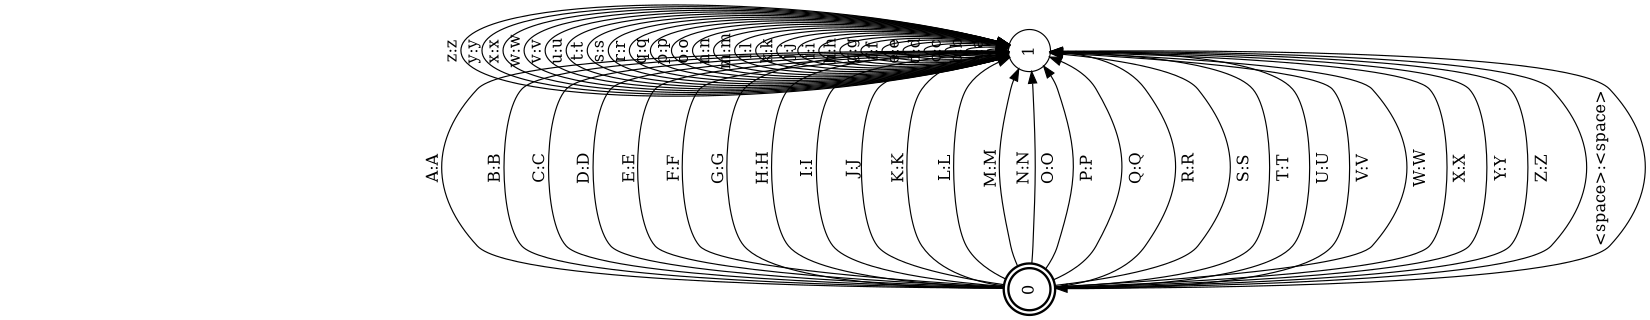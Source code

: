 digraph FST {
rankdir = LR;
size = "8.5,11";
label = "";
center = 1;
orientation = Landscape;
ranksep = "0.4";
nodesep = "0.25";
0 [label = "0", shape = doublecircle, style = bold, fontsize = 14]
	0 -> 1 [label = "A:A", fontsize = 14];
	0 -> 1 [label = "B:B", fontsize = 14];
	0 -> 1 [label = "C:C", fontsize = 14];
	0 -> 1 [label = "D:D", fontsize = 14];
	0 -> 1 [label = "E:E", fontsize = 14];
	0 -> 1 [label = "F:F", fontsize = 14];
	0 -> 1 [label = "G:G", fontsize = 14];
	0 -> 1 [label = "H:H", fontsize = 14];
	0 -> 1 [label = "I:I", fontsize = 14];
	0 -> 1 [label = "J:J", fontsize = 14];
	0 -> 1 [label = "K:K", fontsize = 14];
	0 -> 1 [label = "L:L", fontsize = 14];
	0 -> 1 [label = "M:M", fontsize = 14];
	0 -> 1 [label = "N:N", fontsize = 14];
	0 -> 1 [label = "O:O", fontsize = 14];
	0 -> 1 [label = "P:P", fontsize = 14];
	0 -> 1 [label = "Q:Q", fontsize = 14];
	0 -> 1 [label = "R:R", fontsize = 14];
	0 -> 1 [label = "S:S", fontsize = 14];
	0 -> 1 [label = "T:T", fontsize = 14];
	0 -> 1 [label = "U:U", fontsize = 14];
	0 -> 1 [label = "V:V", fontsize = 14];
	0 -> 1 [label = "W:W", fontsize = 14];
	0 -> 1 [label = "X:X", fontsize = 14];
	0 -> 1 [label = "Y:Y", fontsize = 14];
	0 -> 1 [label = "Z:Z", fontsize = 14];
1 [label = "1", shape = circle, style = solid, fontsize = 14]
	1 -> 1 [label = "a:a", fontsize = 14];
	1 -> 1 [label = "b:b", fontsize = 14];
	1 -> 1 [label = "c:c", fontsize = 14];
	1 -> 1 [label = "d:d", fontsize = 14];
	1 -> 1 [label = "e:e", fontsize = 14];
	1 -> 1 [label = "f:f", fontsize = 14];
	1 -> 1 [label = "g:g", fontsize = 14];
	1 -> 1 [label = "h:h", fontsize = 14];
	1 -> 1 [label = "i:i", fontsize = 14];
	1 -> 1 [label = "j:j", fontsize = 14];
	1 -> 1 [label = "k:k", fontsize = 14];
	1 -> 1 [label = "l:l", fontsize = 14];
	1 -> 1 [label = "m:m", fontsize = 14];
	1 -> 1 [label = "n:n", fontsize = 14];
	1 -> 1 [label = "o:o", fontsize = 14];
	1 -> 1 [label = "p:p", fontsize = 14];
	1 -> 1 [label = "q:q", fontsize = 14];
	1 -> 1 [label = "r:r", fontsize = 14];
	1 -> 1 [label = "s:s", fontsize = 14];
	1 -> 1 [label = "t:t", fontsize = 14];
	1 -> 1 [label = "u:u", fontsize = 14];
	1 -> 1 [label = "v:v", fontsize = 14];
	1 -> 1 [label = "w:w", fontsize = 14];
	1 -> 1 [label = "x:x", fontsize = 14];
	1 -> 1 [label = "y:y", fontsize = 14];
	1 -> 1 [label = "z:z", fontsize = 14];
	1 -> 0 [label = "<space>:<space>", fontsize = 14];
}
